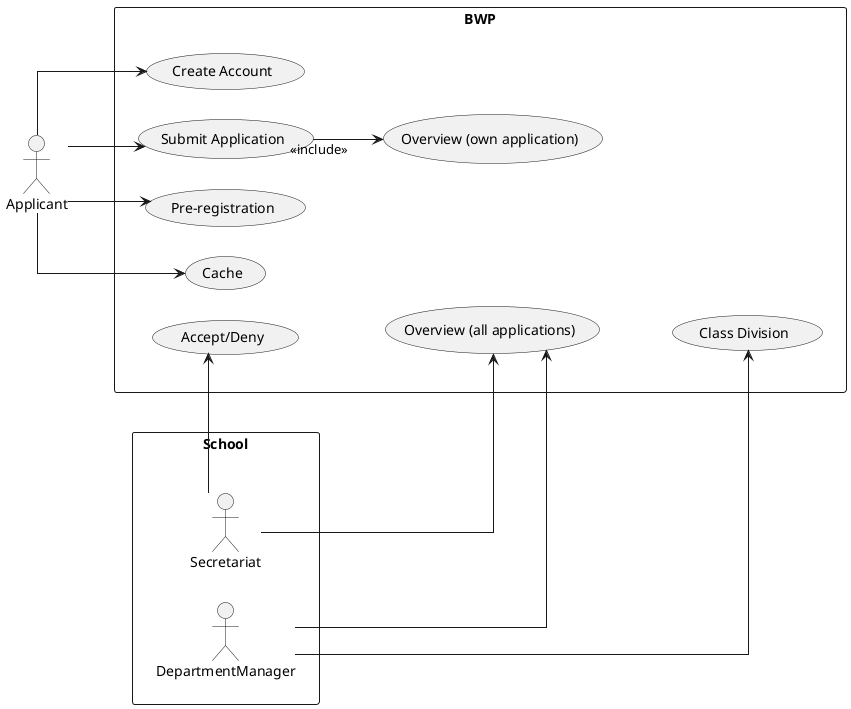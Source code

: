 @startuml
left to right direction
skinparam packageStyle rectangle
skinparam linetype ortho
skinparam nodesep 30
skinparam ranksep 70

actor Applicant

package "BWP" as BWP {
    usecase "Create Account" as UC1
    usecase "Submit Application" as UC2
    usecase "Pre-registration" as UC3
    usecase "Cache" as UC4
    usecase "Overview (own application)" as UC5a
    usecase "Overview (all applications)" as UC5b
    usecase "Accept/Deny" as UC6
    usecase "Class Division" as UC7

    UC6 -[hidden]-> UC5b
    UC5b -[hidden]-> UC7
}

package "School" as School {
    actor DepartmentManager
    actor Secretariat
}

BWP -[hidden]-> School
UC5b -[hidden]-> School

Applicant --> UC1
Applicant --> UC2
Applicant --> UC3
Applicant --> UC4

UC2 --> UC5a : <<include>>

DepartmentManager --> UC5b
Secretariat --> UC5b

Secretariat --> UC6
DepartmentManager --> UC7

@enduml
